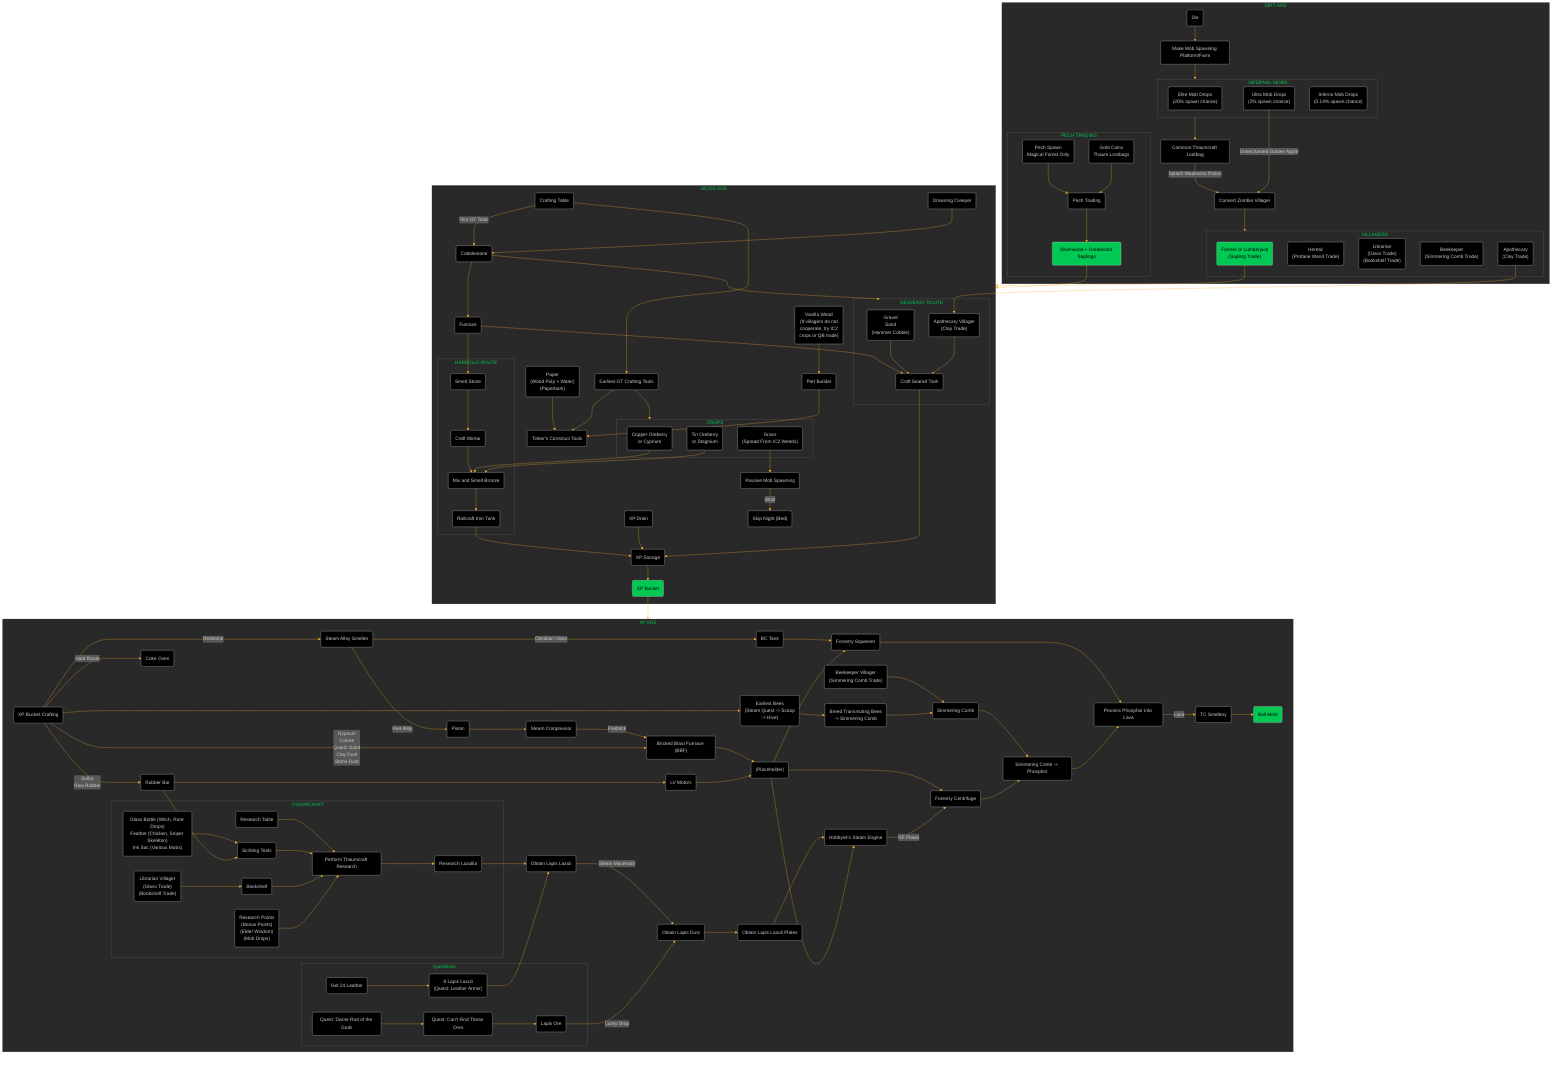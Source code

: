 %%{
  init: {
    'theme': 'dark',
    'themeVariables': {
      'primaryColor': '#000000',
      'primaryTextColor': '#FFFFFF',
      'primaryBorderColor': '#7C0000',
      'lineColor': '#F8B229',
      'secondaryColor': '#006100',
      'tertiaryColor': '#fff',
      'titleColor': '#00C853',
      'darkMode': 'true',
      'mainBkg': '#000000'
    }
  }
}%%

flowchart TD
    subgraph SG_DA [DIRT AGE]
        A(Die)
        B(Make Mob Spawning Platform/Farm)
        subgraph SG_IM [INFERNAL MOBS]
            C("Elite Mob Drops\n(20% spawn chance)")
            D("Ultra Mob Drops\n(2% spawn chance)")
            E("Inferno Mob Drops\n(0.14% spawn chance)")
        end
        F(Common Thaumcraft Lootbag)
        G(Convert Zombie Villager)
        subgraph SG_VG [VILLAGERS]
            H("Farmer or Lumberjack\n(Sapling Trade)")
            I("Heretic\n(Profane Wand Trade)")
            J("Librarian\n(Glass Trade)\n(Bookshelf Trade)")
            K("Beekeeper\n(Simmering Comb Trade)")
            AB("Apothecary\n(Clay Trade)")
        end
        subgraph SG_PC [PECH TRADING]
            ZA(Pech Spawn\nMagical Forest Only)
            ZB(Gold Coins\nThaum Lootbags)
            ZC(Pech Trading)
            ZD(Silverwood + Greatwood Saplings)
        end
        ZA --> ZC
        ZB --> ZC
        ZC --> ZD
    end
    A --> B --> SG_IM --> F
    D -->|Unenchanted Golden Apple| G
    F -->|Splash Weakness Potion| G
    G --> SG_VG
    H --> SG_WA

    subgraph SG_WA [WOOD AGE]
        L(Crafting Table)
        M(Drowning Creeper)
        N(Cobblestone)
        O(Furnace)
        Q(Earliest GT Crafting Tools)
        subgraph SG_CR [CROPS]
            R(Copper Oreberry\nor Cyprium)
            S(Tin Oreberry\nor Stagnium)
            W("Grass\n(Spread From IC2 Weeds)")
        end
        U(Tinker's Construct Tools)
        V("Paper\n(Wood Pulp + Water)\n(Paperbark)")
        X(Passive Mob Spawning)
        Y("Skip Night (Bed)")
        subgraph SG_IT [HARD/OLD ROUTE]
            P(Smelt Stone)
            T(Craft Mortar)
            Z(Mix and Smelt Bronze)
            AA(Railcraft Iron Tank)
        end
        P --> T --> Z --> AA
        subgraph SG_NW [NEW/EASY ROUTE]
            AD("Gravel\nSand\n(Hammer Cobble)")
            AC(Craft Seared Tank)
            BC("Apothecary Villager\n(Clay Trade)")
        end
        AD --> AC
        AE(XP Storage)
        AF(XP Drain)
        AG(XP Bucket)
        BV("Vanilla Wood\n(If villagers do not\ncooperate, try IC2\ncrops or QB trade)")
        BW(Part Builder)
    end
    L -->|Flint GT Tools| N
    M --> N --> O --> P
    L --> Q --> SG_CR
    Q --> U
    V --> U
    W --> X -->|Wool| Y
    S --> Z
    R --> Z
    N --> SG_NW
    AC --> AE
    AA --> AE
    AF --> AE --> AG --> SG_XP
    O --> AC
    AB --> BC --> AC
    BV --> BW --> U

    subgraph SG_XP [XP AGE]
        AH(XP Bucket Crafting)
        AK(Coke Oven)
        AL(Rubber Bar)
        AM(Steam Alloy Smelter)
        AN(BC Tank)
        AO(Piston)
        AR(Steam Compressor)
        AS("Bricked Blast Furnace (BBF)")
        AT(LV Motors)
        AU(Forestry Centrifuge)
        AV(Forestry Squeezer)
        AW("(Placeholder)")
        subgraph SG_THAUM [THAUMCRAFT]
            AP(Scribing Tools)
            AQ("Glass Bottle (Witch, Rare Drops)\nFeather (Chicken, Sniper Skeleton)\nInk Sac (Various Mobs)")
            AX(Research Table)
            AY(Bookshelf)
            AZ(Perform Thaumcraft Research)
            BA("Research Points\n(Bonus Points)\n(Elder Wisdom)\n(Mob Drops)")
            BB("Librarian Villager\n(Glass Trade)\n(Bookshelf Trade)")
            BD(Research Lazullia)
        end
        AQ --> AP
        AX --> AZ
        AP --> AZ
        AY --> AZ
        BA --> AZ
        BB --> AY
        AZ --> BD
        BD --> BK -->|Steam Macerator| BL --> BE
        AN --> AV

        BE(Obtain Lapis Lazuli Plates)
        BF(Hobbyist's Steam Engine)
        BG(Simmering Comb -> Phosphor)
        BH(Process Phosphor into Lava)
        BI(TC Smeltery)
        BJ(Ball Mold)
        BK(Obtain Lapis Lazuli)
        BL(Obtain Lapis Dust)

        subgraph SG_QB [Questbook]
            BM(Get 24 Leather)
            BN("8 Lapis Lazuli\n(Quest: Leather Armor)")
            BO(Quest: Divine Rod of the Gods)
            BP(Quest: Can't Find Those Ores)
            BQ(Lapis Ore)
        end
        BM --> BN
        BN --> BK
        BO --> BP --> BQ -->|Lucky Drop| BL

        BR("Earliest Bees\n(Steam Quest -> Scoop\n-> Hive)")
        AH --> BR

        BS(Simmering Comb)
        BT("Beekeeper Villager\n(Simmering Comb Trade)")
        BU(Breed Transmuting Bees\n-> Simmering Comb)
        BS --> BG
        BT --> BS
        BU --> BS
        BR --> BU
    end
    AH -->|Hard Route| AK
    AH -->|Sulfur\nRaw Rubber| AL --> AP
    AH -->|Redstone| AM -->|Red Alloy| AO --> AR -->|Firebrick| AS
    AM -->|Obsidian Glass| AN
    AH -->|Gypsum\nCalcite\nQuartz Sand\nClay Dust\nStone Dust| AS
    AL --> AT
    AS --> AW
    AT --> AW
    AW --> AU
    AW --> AV
    BE --> BF
    AW --> BF
    BF -->|RF Power| AU
    AU --> BG
    AV --> BH
    BG --> BH
    BH -->|Lava| BI
    BI --> BJ
    ZD --> SG_WA

    %% Styling
    classDef gate color:#000000, fill:#00C853
    
    class H gate
    class AG gate
    class BJ gate
    class ZD gate